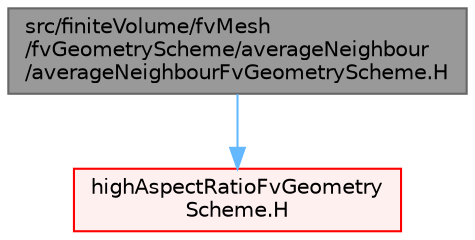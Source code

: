 digraph "src/finiteVolume/fvMesh/fvGeometryScheme/averageNeighbour/averageNeighbourFvGeometryScheme.H"
{
 // LATEX_PDF_SIZE
  bgcolor="transparent";
  edge [fontname=Helvetica,fontsize=10,labelfontname=Helvetica,labelfontsize=10];
  node [fontname=Helvetica,fontsize=10,shape=box,height=0.2,width=0.4];
  Node1 [id="Node000001",label="src/finiteVolume/fvMesh\l/fvGeometryScheme/averageNeighbour\l/averageNeighbourFvGeometryScheme.H",height=0.2,width=0.4,color="gray40", fillcolor="grey60", style="filled", fontcolor="black",tooltip=" "];
  Node1 -> Node2 [id="edge1_Node000001_Node000002",color="steelblue1",style="solid",tooltip=" "];
  Node2 [id="Node000002",label="highAspectRatioFvGeometry\lScheme.H",height=0.2,width=0.4,color="red", fillcolor="#FFF0F0", style="filled",URL="$highAspectRatioFvGeometryScheme_8H.html",tooltip=" "];
}
